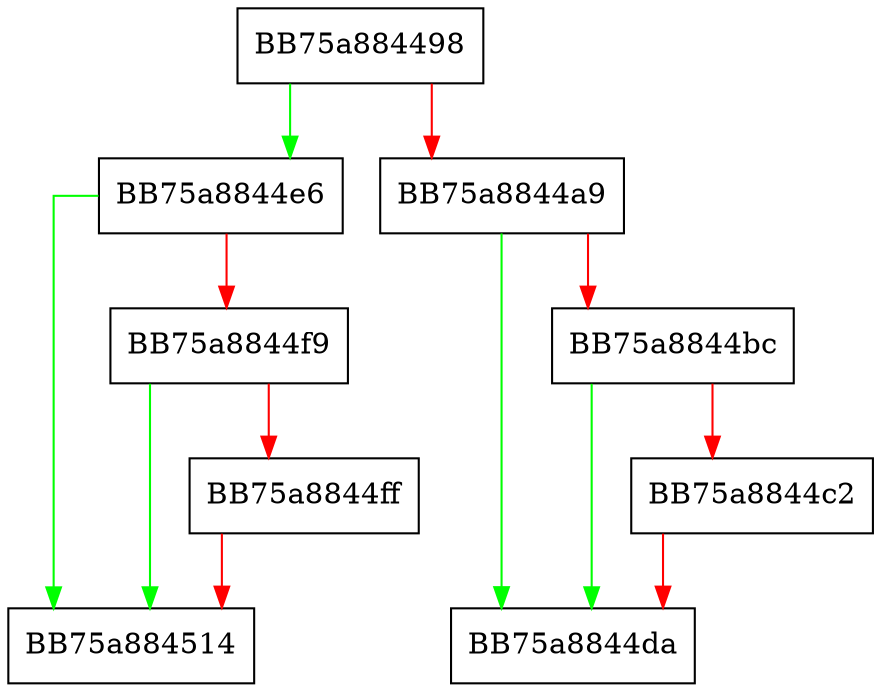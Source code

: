 digraph ModuleMonitorQueryPolicies {
  node [shape="box"];
  graph [splines=ortho];
  BB75a884498 -> BB75a8844e6 [color="green"];
  BB75a884498 -> BB75a8844a9 [color="red"];
  BB75a8844a9 -> BB75a8844da [color="green"];
  BB75a8844a9 -> BB75a8844bc [color="red"];
  BB75a8844bc -> BB75a8844da [color="green"];
  BB75a8844bc -> BB75a8844c2 [color="red"];
  BB75a8844c2 -> BB75a8844da [color="red"];
  BB75a8844e6 -> BB75a884514 [color="green"];
  BB75a8844e6 -> BB75a8844f9 [color="red"];
  BB75a8844f9 -> BB75a884514 [color="green"];
  BB75a8844f9 -> BB75a8844ff [color="red"];
  BB75a8844ff -> BB75a884514 [color="red"];
}